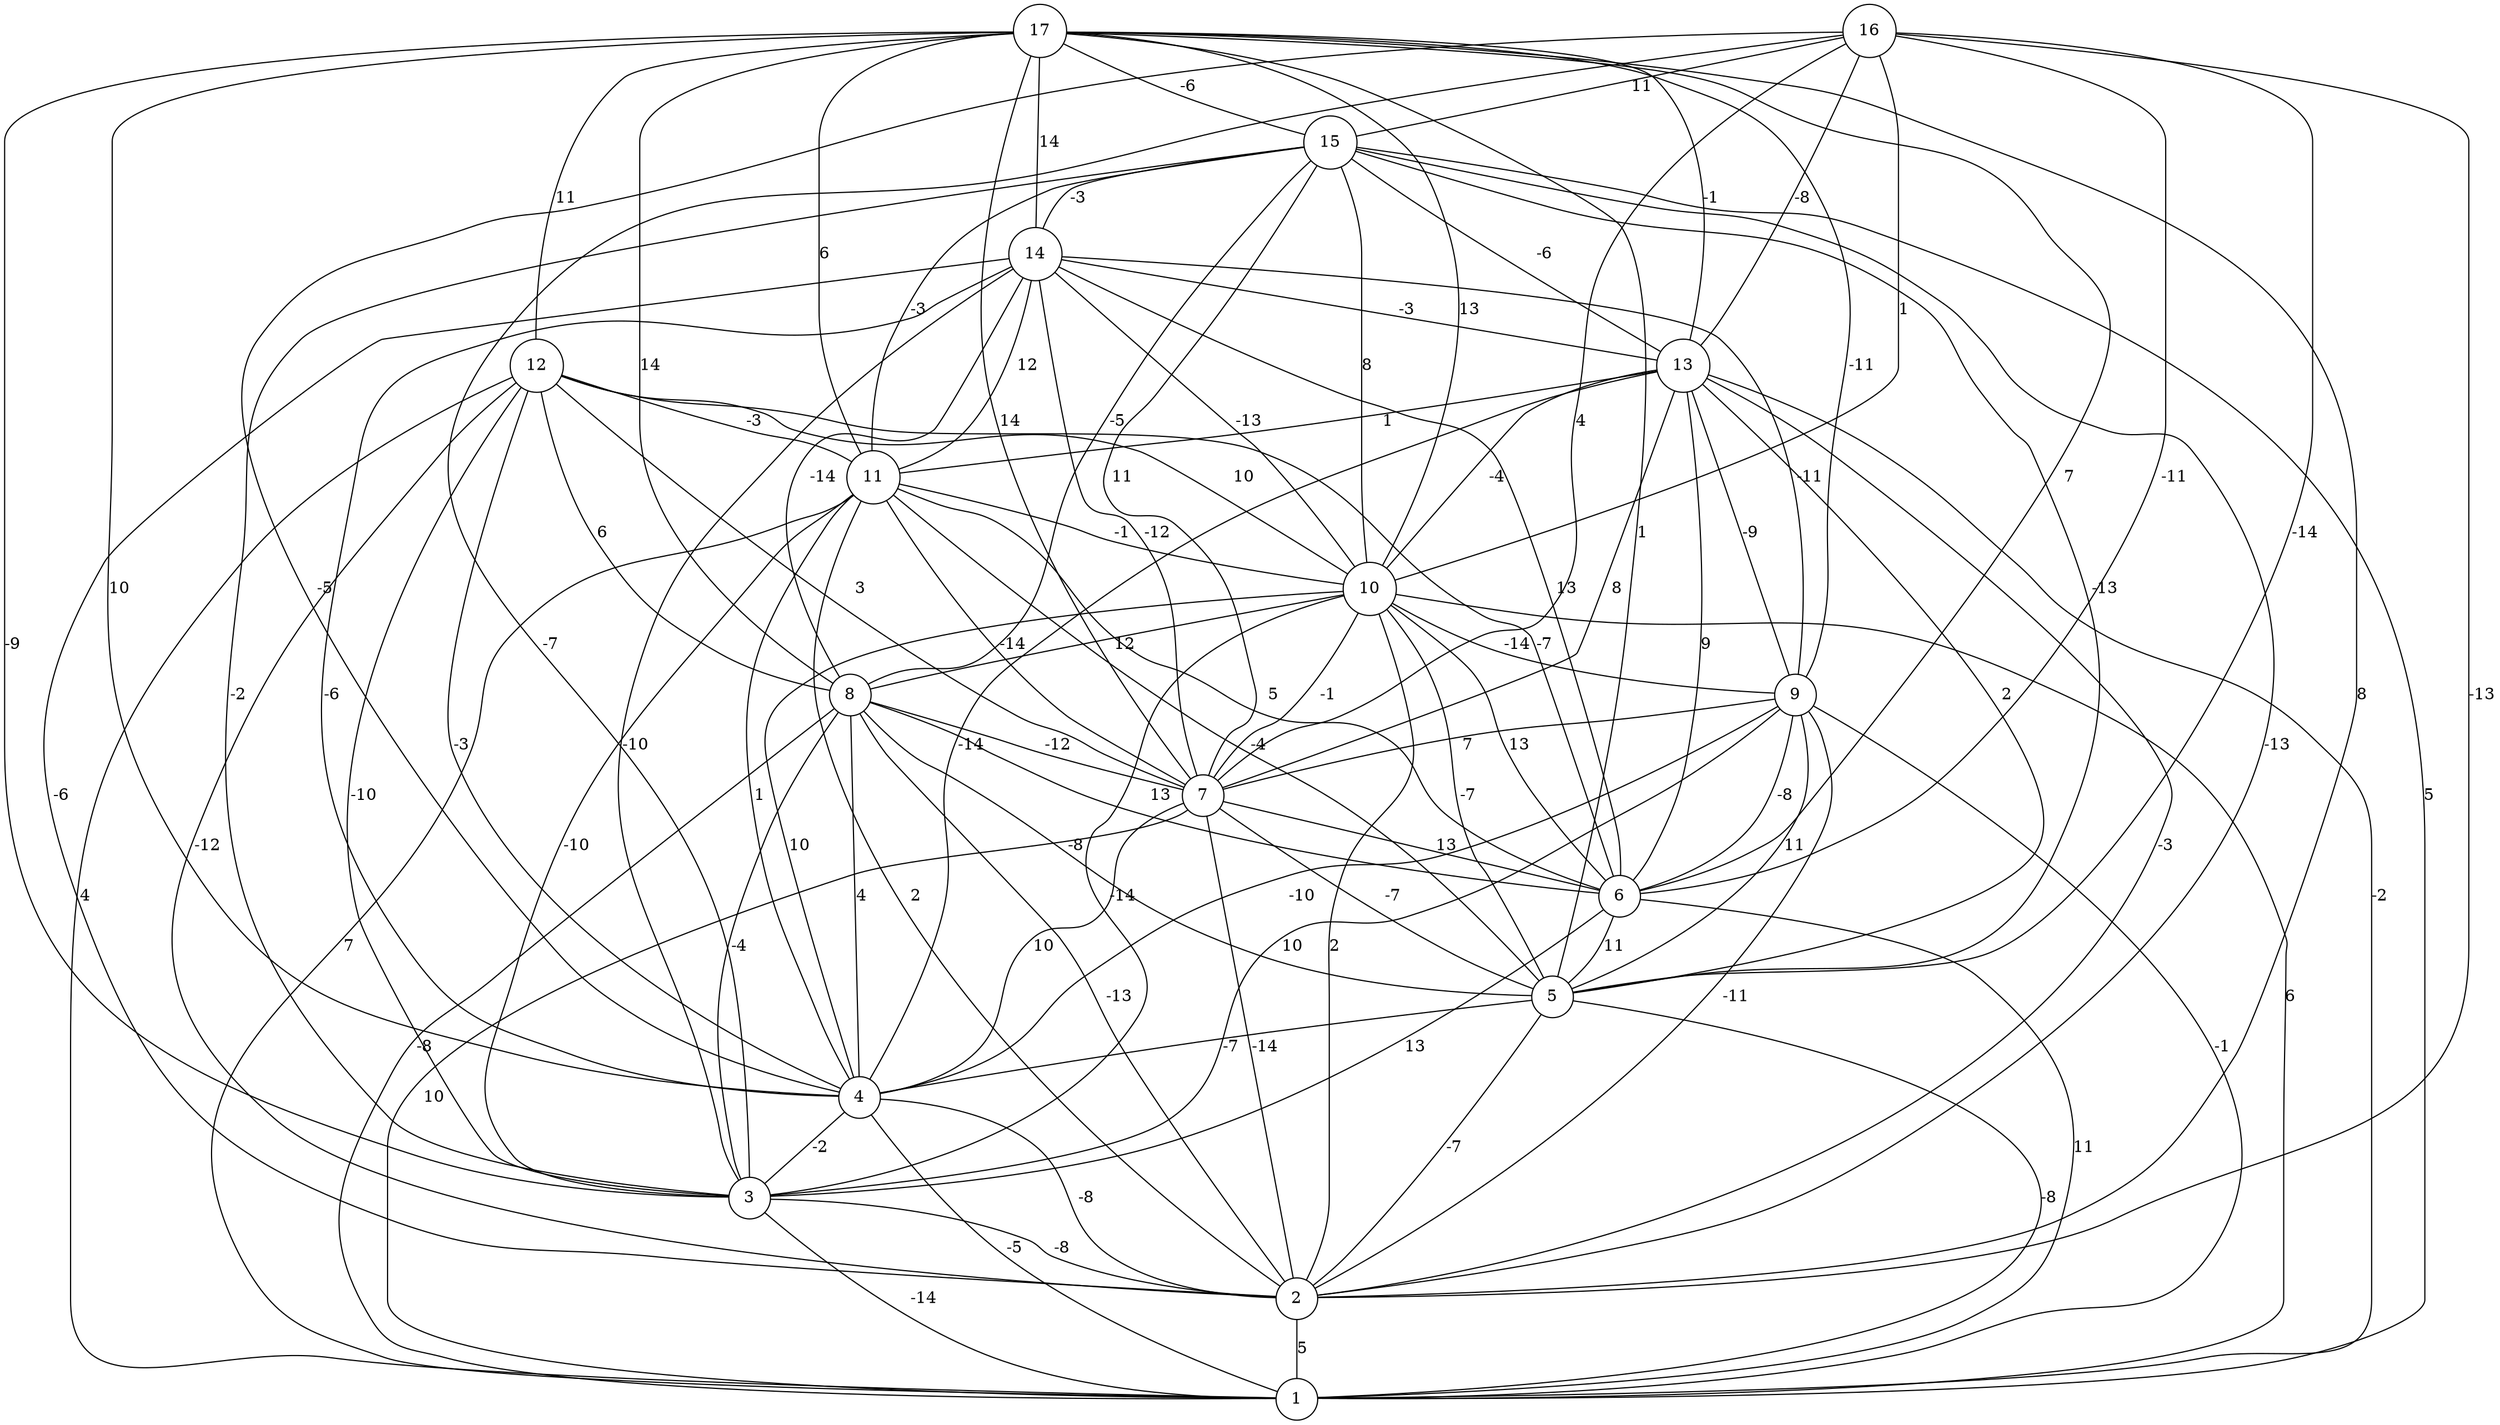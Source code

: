 graph { 
	 fontname="Helvetica,Arial,sans-serif" 
	 node [shape = circle]; 
	 17 -- 2 [label = "8"];
	 17 -- 3 [label = "-9"];
	 17 -- 4 [label = "10"];
	 17 -- 5 [label = "1"];
	 17 -- 6 [label = "7"];
	 17 -- 7 [label = "14"];
	 17 -- 8 [label = "14"];
	 17 -- 9 [label = "-11"];
	 17 -- 10 [label = "13"];
	 17 -- 11 [label = "6"];
	 17 -- 12 [label = "11"];
	 17 -- 13 [label = "-1"];
	 17 -- 14 [label = "14"];
	 17 -- 15 [label = "-6"];
	 16 -- 2 [label = "-13"];
	 16 -- 3 [label = "-7"];
	 16 -- 4 [label = "-5"];
	 16 -- 5 [label = "-14"];
	 16 -- 6 [label = "-11"];
	 16 -- 7 [label = "4"];
	 16 -- 10 [label = "1"];
	 16 -- 13 [label = "-8"];
	 16 -- 15 [label = "11"];
	 15 -- 1 [label = "5"];
	 15 -- 2 [label = "-13"];
	 15 -- 3 [label = "-2"];
	 15 -- 5 [label = "-13"];
	 15 -- 7 [label = "11"];
	 15 -- 8 [label = "-5"];
	 15 -- 10 [label = "8"];
	 15 -- 11 [label = "-3"];
	 15 -- 13 [label = "-6"];
	 15 -- 14 [label = "-3"];
	 14 -- 2 [label = "-6"];
	 14 -- 3 [label = "-10"];
	 14 -- 4 [label = "-6"];
	 14 -- 6 [label = "13"];
	 14 -- 7 [label = "-12"];
	 14 -- 8 [label = "-14"];
	 14 -- 9 [label = "-11"];
	 14 -- 10 [label = "-13"];
	 14 -- 11 [label = "12"];
	 14 -- 13 [label = "-3"];
	 13 -- 1 [label = "-2"];
	 13 -- 2 [label = "-3"];
	 13 -- 4 [label = "-14"];
	 13 -- 5 [label = "2"];
	 13 -- 6 [label = "9"];
	 13 -- 7 [label = "8"];
	 13 -- 9 [label = "-9"];
	 13 -- 10 [label = "-4"];
	 13 -- 11 [label = "1"];
	 12 -- 1 [label = "4"];
	 12 -- 2 [label = "-12"];
	 12 -- 3 [label = "-10"];
	 12 -- 4 [label = "-3"];
	 12 -- 6 [label = "-7"];
	 12 -- 7 [label = "3"];
	 12 -- 8 [label = "6"];
	 12 -- 10 [label = "10"];
	 12 -- 11 [label = "-3"];
	 11 -- 1 [label = "7"];
	 11 -- 2 [label = "2"];
	 11 -- 3 [label = "-10"];
	 11 -- 4 [label = "1"];
	 11 -- 5 [label = "-4"];
	 11 -- 6 [label = "5"];
	 11 -- 7 [label = "-14"];
	 11 -- 10 [label = "-1"];
	 10 -- 1 [label = "6"];
	 10 -- 2 [label = "2"];
	 10 -- 3 [label = "-14"];
	 10 -- 4 [label = "10"];
	 10 -- 5 [label = "-7"];
	 10 -- 6 [label = "13"];
	 10 -- 7 [label = "-1"];
	 10 -- 8 [label = "12"];
	 10 -- 9 [label = "-14"];
	 9 -- 1 [label = "-1"];
	 9 -- 2 [label = "-11"];
	 9 -- 3 [label = "10"];
	 9 -- 4 [label = "-10"];
	 9 -- 5 [label = "11"];
	 9 -- 6 [label = "-8"];
	 9 -- 7 [label = "7"];
	 8 -- 1 [label = "-8"];
	 8 -- 2 [label = "-13"];
	 8 -- 3 [label = "-4"];
	 8 -- 4 [label = "4"];
	 8 -- 5 [label = "-8"];
	 8 -- 6 [label = "13"];
	 8 -- 7 [label = "-12"];
	 7 -- 1 [label = "10"];
	 7 -- 2 [label = "-14"];
	 7 -- 4 [label = "10"];
	 7 -- 5 [label = "-7"];
	 7 -- 6 [label = "13"];
	 6 -- 1 [label = "11"];
	 6 -- 3 [label = "13"];
	 6 -- 5 [label = "11"];
	 5 -- 1 [label = "-8"];
	 5 -- 2 [label = "-7"];
	 5 -- 4 [label = "-7"];
	 4 -- 1 [label = "-5"];
	 4 -- 2 [label = "-8"];
	 4 -- 3 [label = "-2"];
	 3 -- 1 [label = "-14"];
	 3 -- 2 [label = "-8"];
	 2 -- 1 [label = "5"];
	 1;
	 2;
	 3;
	 4;
	 5;
	 6;
	 7;
	 8;
	 9;
	 10;
	 11;
	 12;
	 13;
	 14;
	 15;
	 16;
	 17;
}
